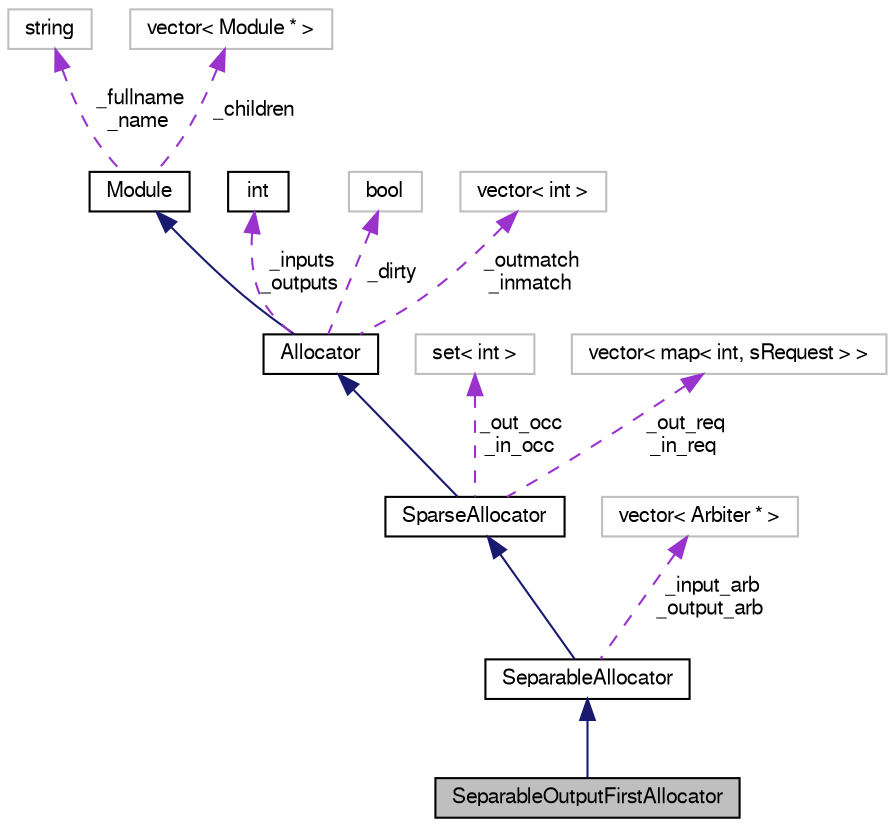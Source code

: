 digraph "SeparableOutputFirstAllocator"
{
  bgcolor="transparent";
  edge [fontname="FreeSans",fontsize="10",labelfontname="FreeSans",labelfontsize="10"];
  node [fontname="FreeSans",fontsize="10",shape=record];
  Node5 [label="SeparableOutputFirstAllocator",height=0.2,width=0.4,color="black", fillcolor="grey75", style="filled", fontcolor="black"];
  Node6 -> Node5 [dir="back",color="midnightblue",fontsize="10",style="solid",fontname="FreeSans"];
  Node6 [label="SeparableAllocator",height=0.2,width=0.4,color="black",URL="$classSeparableAllocator.html"];
  Node7 -> Node6 [dir="back",color="midnightblue",fontsize="10",style="solid",fontname="FreeSans"];
  Node7 [label="SparseAllocator",height=0.2,width=0.4,color="black",URL="$classSparseAllocator.html"];
  Node8 -> Node7 [dir="back",color="midnightblue",fontsize="10",style="solid",fontname="FreeSans"];
  Node8 [label="Allocator",height=0.2,width=0.4,color="black",URL="$classAllocator.html"];
  Node9 -> Node8 [dir="back",color="midnightblue",fontsize="10",style="solid",fontname="FreeSans"];
  Node9 [label="Module",height=0.2,width=0.4,color="black",URL="$classModule.html"];
  Node10 -> Node9 [dir="back",color="darkorchid3",fontsize="10",style="dashed",label=" _fullname\n_name" ,fontname="FreeSans"];
  Node10 [label="string",height=0.2,width=0.4,color="grey75"];
  Node11 -> Node9 [dir="back",color="darkorchid3",fontsize="10",style="dashed",label=" _children" ,fontname="FreeSans"];
  Node11 [label="vector\< Module * \>",height=0.2,width=0.4,color="grey75"];
  Node12 -> Node8 [dir="back",color="darkorchid3",fontsize="10",style="dashed",label=" _inputs\n_outputs" ,fontname="FreeSans"];
  Node12 [label="int",height=0.2,width=0.4,color="black",URL="$classint.html"];
  Node13 -> Node8 [dir="back",color="darkorchid3",fontsize="10",style="dashed",label=" _dirty" ,fontname="FreeSans"];
  Node13 [label="bool",height=0.2,width=0.4,color="grey75"];
  Node14 -> Node8 [dir="back",color="darkorchid3",fontsize="10",style="dashed",label=" _outmatch\n_inmatch" ,fontname="FreeSans"];
  Node14 [label="vector\< int \>",height=0.2,width=0.4,color="grey75"];
  Node15 -> Node7 [dir="back",color="darkorchid3",fontsize="10",style="dashed",label=" _out_occ\n_in_occ" ,fontname="FreeSans"];
  Node15 [label="set\< int \>",height=0.2,width=0.4,color="grey75"];
  Node16 -> Node7 [dir="back",color="darkorchid3",fontsize="10",style="dashed",label=" _out_req\n_in_req" ,fontname="FreeSans"];
  Node16 [label="vector\< map\< int, sRequest \> \>",height=0.2,width=0.4,color="grey75"];
  Node17 -> Node6 [dir="back",color="darkorchid3",fontsize="10",style="dashed",label=" _input_arb\n_output_arb" ,fontname="FreeSans"];
  Node17 [label="vector\< Arbiter * \>",height=0.2,width=0.4,color="grey75"];
}
